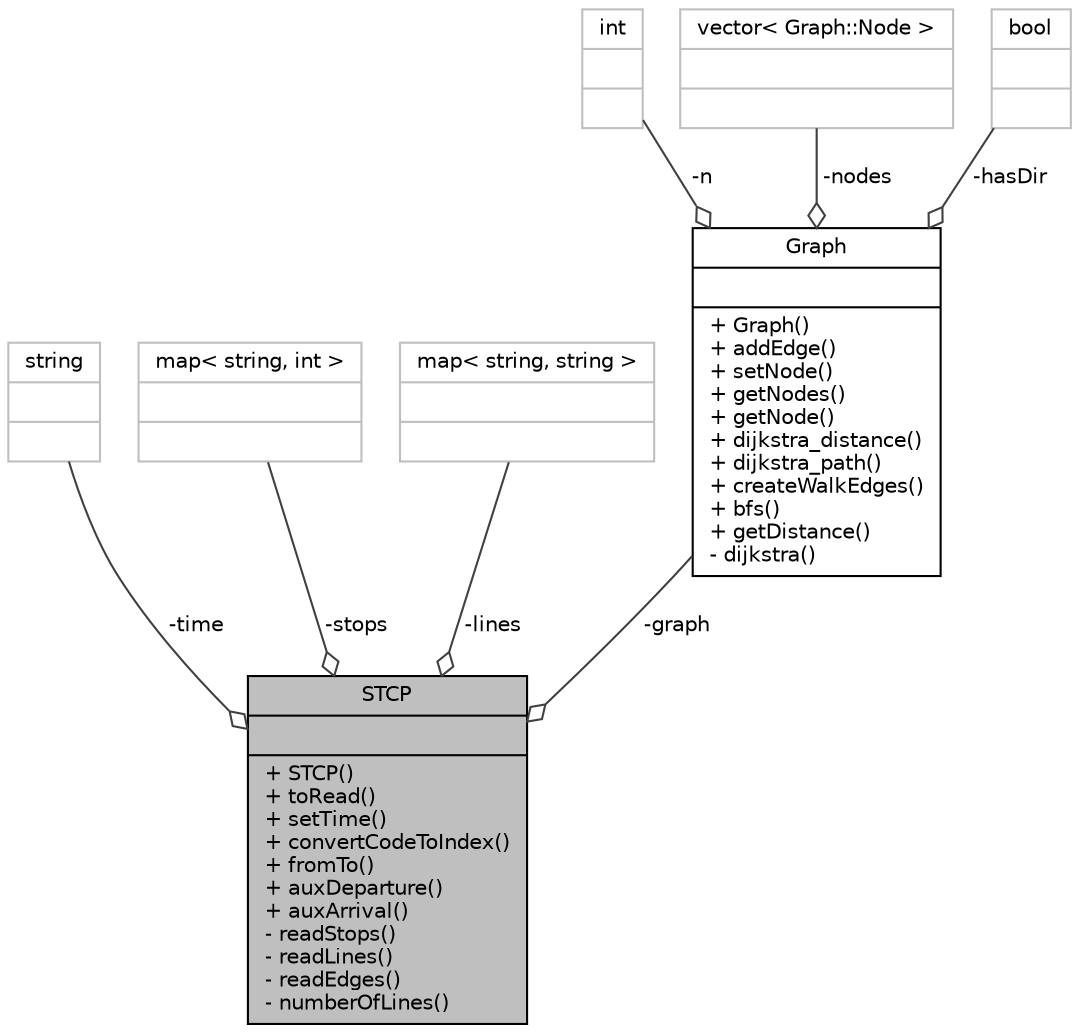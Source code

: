 digraph "STCP"
{
 // LATEX_PDF_SIZE
  bgcolor="transparent";
  edge [fontname="Helvetica",fontsize="10",labelfontname="Helvetica",labelfontsize="10"];
  node [fontname="Helvetica",fontsize="10",shape=record];
  Node1 [label="{STCP\n||+ STCP()\l+ toRead()\l+ setTime()\l+ convertCodeToIndex()\l+ fromTo()\l+ auxDeparture()\l+ auxArrival()\l- readStops()\l- readLines()\l- readEdges()\l- numberOfLines()\l}",height=0.2,width=0.4,color="black", fillcolor="grey75", style="filled", fontcolor="black",tooltip=" "];
  Node2 -> Node1 [color="grey25",fontsize="10",style="solid",label=" -time" ,arrowhead="odiamond",fontname="Helvetica"];
  Node2 [label="{string\n||}",height=0.2,width=0.4,color="grey75",tooltip=" "];
  Node3 -> Node1 [color="grey25",fontsize="10",style="solid",label=" -stops" ,arrowhead="odiamond",fontname="Helvetica"];
  Node3 [label="{map\< string, int \>\n||}",height=0.2,width=0.4,color="grey75",tooltip=" "];
  Node4 -> Node1 [color="grey25",fontsize="10",style="solid",label=" -lines" ,arrowhead="odiamond",fontname="Helvetica"];
  Node4 [label="{map\< string, string \>\n||}",height=0.2,width=0.4,color="grey75",tooltip=" "];
  Node5 -> Node1 [color="grey25",fontsize="10",style="solid",label=" -graph" ,arrowhead="odiamond",fontname="Helvetica"];
  Node5 [label="{Graph\n||+ Graph()\l+ addEdge()\l+ setNode()\l+ getNodes()\l+ getNode()\l+ dijkstra_distance()\l+ dijkstra_path()\l+ createWalkEdges()\l+ bfs()\l+ getDistance()\l- dijkstra()\l}",height=0.2,width=0.4,color="black",URL="$classGraph.html",tooltip=" "];
  Node6 -> Node5 [color="grey25",fontsize="10",style="solid",label=" -n" ,arrowhead="odiamond",fontname="Helvetica"];
  Node6 [label="{int\n||}",height=0.2,width=0.4,color="grey75",tooltip=" "];
  Node7 -> Node5 [color="grey25",fontsize="10",style="solid",label=" -nodes" ,arrowhead="odiamond",fontname="Helvetica"];
  Node7 [label="{vector\< Graph::Node \>\n||}",height=0.2,width=0.4,color="grey75",tooltip=" "];
  Node8 -> Node5 [color="grey25",fontsize="10",style="solid",label=" -hasDir" ,arrowhead="odiamond",fontname="Helvetica"];
  Node8 [label="{bool\n||}",height=0.2,width=0.4,color="grey75",tooltip=" "];
}
